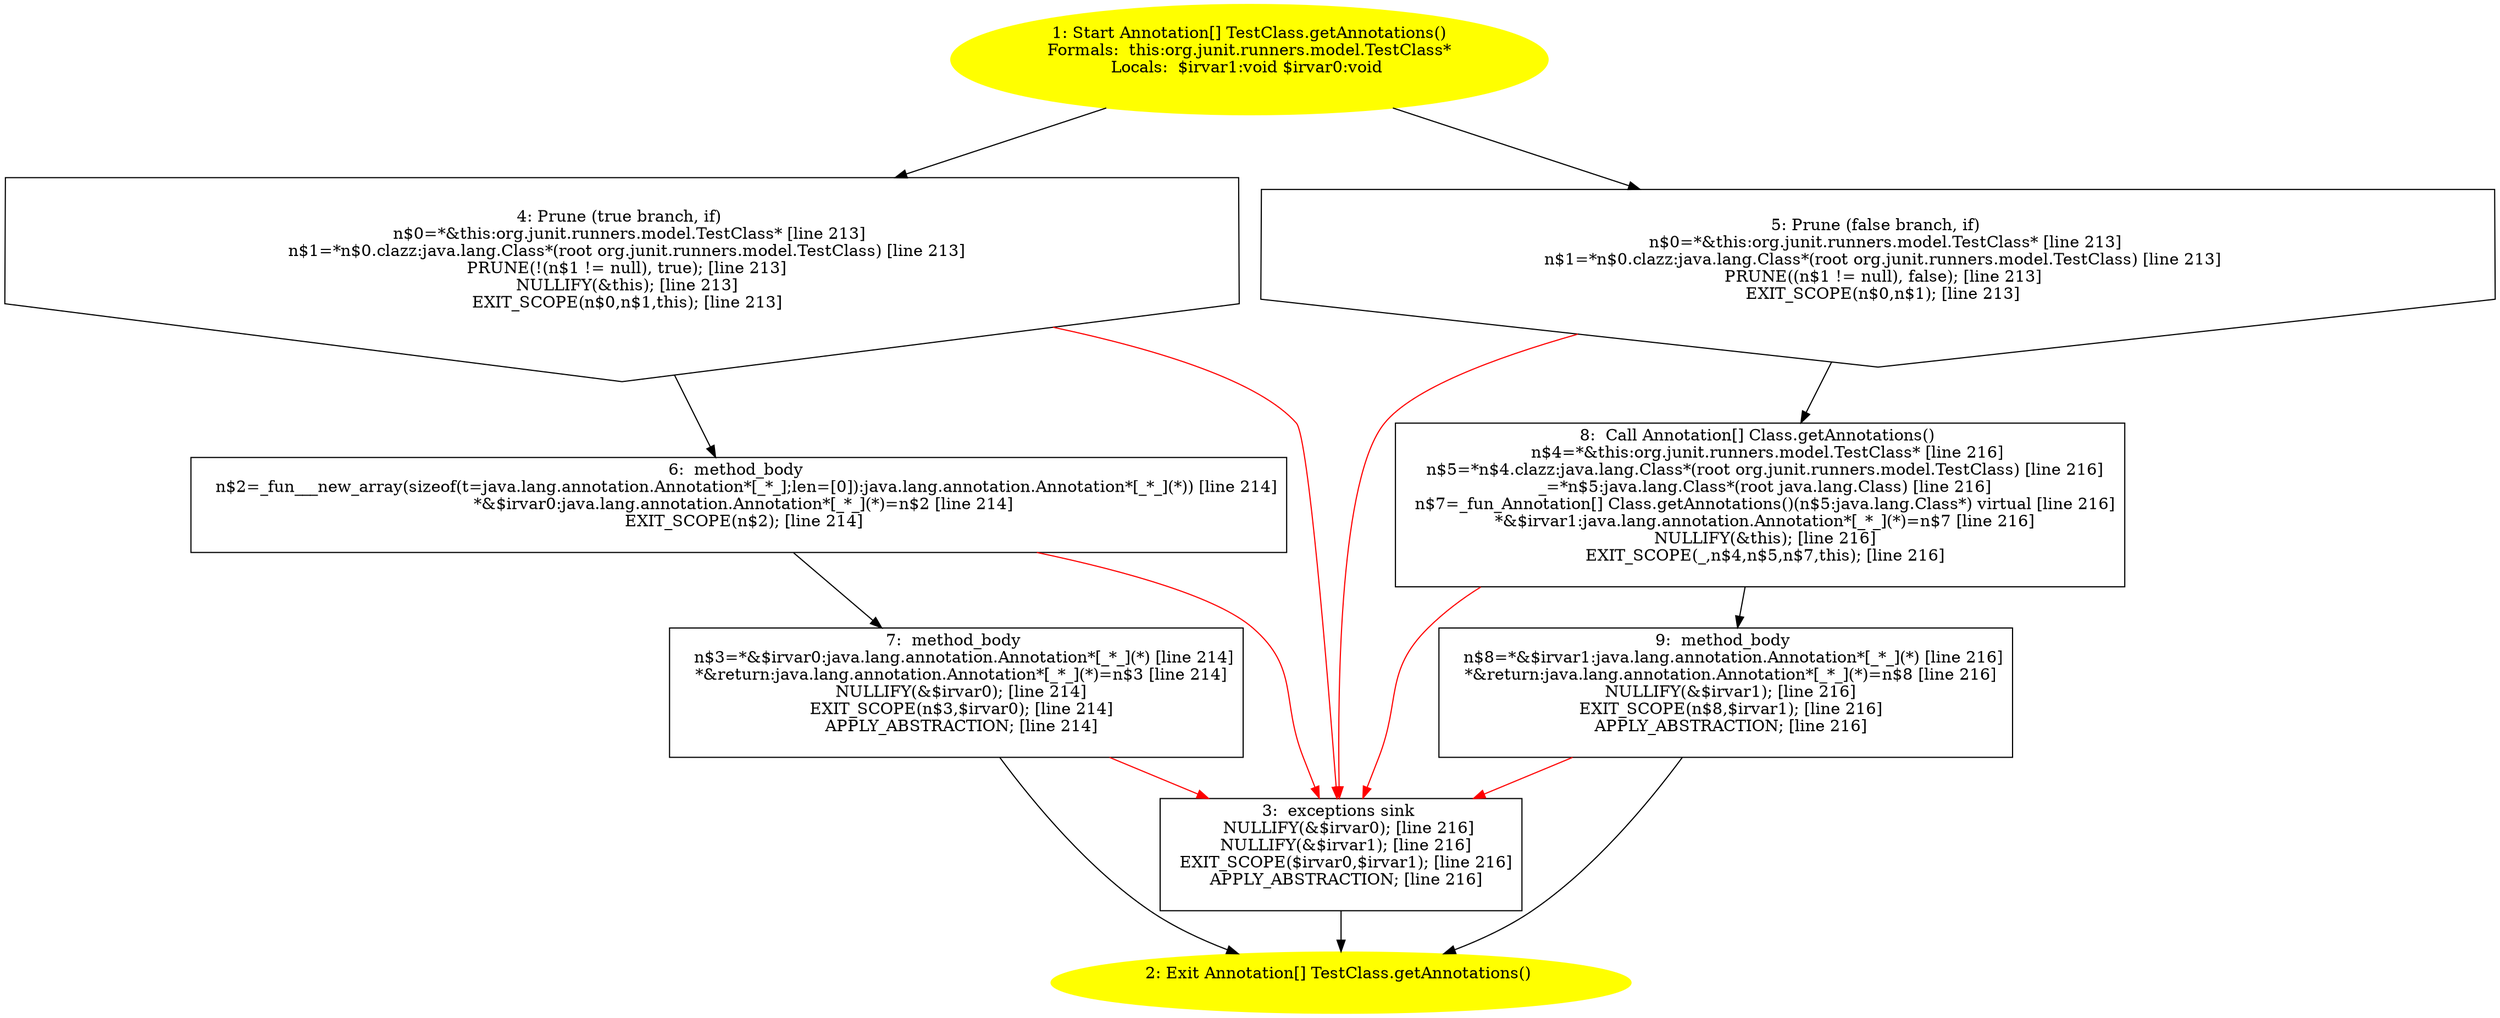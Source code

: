 /* @generated */
digraph cfg {
"org.junit.runners.model.TestClass.getAnnotations():java.lang.annotation.Annotation[].ad6dd0b920bf73ccbdbd84d6d68f90ee_1" [label="1: Start Annotation[] TestClass.getAnnotations()\nFormals:  this:org.junit.runners.model.TestClass*\nLocals:  $irvar1:void $irvar0:void \n  " color=yellow style=filled]
	

	 "org.junit.runners.model.TestClass.getAnnotations():java.lang.annotation.Annotation[].ad6dd0b920bf73ccbdbd84d6d68f90ee_1" -> "org.junit.runners.model.TestClass.getAnnotations():java.lang.annotation.Annotation[].ad6dd0b920bf73ccbdbd84d6d68f90ee_4" ;
	 "org.junit.runners.model.TestClass.getAnnotations():java.lang.annotation.Annotation[].ad6dd0b920bf73ccbdbd84d6d68f90ee_1" -> "org.junit.runners.model.TestClass.getAnnotations():java.lang.annotation.Annotation[].ad6dd0b920bf73ccbdbd84d6d68f90ee_5" ;
"org.junit.runners.model.TestClass.getAnnotations():java.lang.annotation.Annotation[].ad6dd0b920bf73ccbdbd84d6d68f90ee_2" [label="2: Exit Annotation[] TestClass.getAnnotations() \n  " color=yellow style=filled]
	

"org.junit.runners.model.TestClass.getAnnotations():java.lang.annotation.Annotation[].ad6dd0b920bf73ccbdbd84d6d68f90ee_3" [label="3:  exceptions sink \n   NULLIFY(&$irvar0); [line 216]\n  NULLIFY(&$irvar1); [line 216]\n  EXIT_SCOPE($irvar0,$irvar1); [line 216]\n  APPLY_ABSTRACTION; [line 216]\n " shape="box"]
	

	 "org.junit.runners.model.TestClass.getAnnotations():java.lang.annotation.Annotation[].ad6dd0b920bf73ccbdbd84d6d68f90ee_3" -> "org.junit.runners.model.TestClass.getAnnotations():java.lang.annotation.Annotation[].ad6dd0b920bf73ccbdbd84d6d68f90ee_2" ;
"org.junit.runners.model.TestClass.getAnnotations():java.lang.annotation.Annotation[].ad6dd0b920bf73ccbdbd84d6d68f90ee_4" [label="4: Prune (true branch, if) \n   n$0=*&this:org.junit.runners.model.TestClass* [line 213]\n  n$1=*n$0.clazz:java.lang.Class*(root org.junit.runners.model.TestClass) [line 213]\n  PRUNE(!(n$1 != null), true); [line 213]\n  NULLIFY(&this); [line 213]\n  EXIT_SCOPE(n$0,n$1,this); [line 213]\n " shape="invhouse"]
	

	 "org.junit.runners.model.TestClass.getAnnotations():java.lang.annotation.Annotation[].ad6dd0b920bf73ccbdbd84d6d68f90ee_4" -> "org.junit.runners.model.TestClass.getAnnotations():java.lang.annotation.Annotation[].ad6dd0b920bf73ccbdbd84d6d68f90ee_6" ;
	 "org.junit.runners.model.TestClass.getAnnotations():java.lang.annotation.Annotation[].ad6dd0b920bf73ccbdbd84d6d68f90ee_4" -> "org.junit.runners.model.TestClass.getAnnotations():java.lang.annotation.Annotation[].ad6dd0b920bf73ccbdbd84d6d68f90ee_3" [color="red" ];
"org.junit.runners.model.TestClass.getAnnotations():java.lang.annotation.Annotation[].ad6dd0b920bf73ccbdbd84d6d68f90ee_5" [label="5: Prune (false branch, if) \n   n$0=*&this:org.junit.runners.model.TestClass* [line 213]\n  n$1=*n$0.clazz:java.lang.Class*(root org.junit.runners.model.TestClass) [line 213]\n  PRUNE((n$1 != null), false); [line 213]\n  EXIT_SCOPE(n$0,n$1); [line 213]\n " shape="invhouse"]
	

	 "org.junit.runners.model.TestClass.getAnnotations():java.lang.annotation.Annotation[].ad6dd0b920bf73ccbdbd84d6d68f90ee_5" -> "org.junit.runners.model.TestClass.getAnnotations():java.lang.annotation.Annotation[].ad6dd0b920bf73ccbdbd84d6d68f90ee_8" ;
	 "org.junit.runners.model.TestClass.getAnnotations():java.lang.annotation.Annotation[].ad6dd0b920bf73ccbdbd84d6d68f90ee_5" -> "org.junit.runners.model.TestClass.getAnnotations():java.lang.annotation.Annotation[].ad6dd0b920bf73ccbdbd84d6d68f90ee_3" [color="red" ];
"org.junit.runners.model.TestClass.getAnnotations():java.lang.annotation.Annotation[].ad6dd0b920bf73ccbdbd84d6d68f90ee_6" [label="6:  method_body \n   n$2=_fun___new_array(sizeof(t=java.lang.annotation.Annotation*[_*_];len=[0]):java.lang.annotation.Annotation*[_*_](*)) [line 214]\n  *&$irvar0:java.lang.annotation.Annotation*[_*_](*)=n$2 [line 214]\n  EXIT_SCOPE(n$2); [line 214]\n " shape="box"]
	

	 "org.junit.runners.model.TestClass.getAnnotations():java.lang.annotation.Annotation[].ad6dd0b920bf73ccbdbd84d6d68f90ee_6" -> "org.junit.runners.model.TestClass.getAnnotations():java.lang.annotation.Annotation[].ad6dd0b920bf73ccbdbd84d6d68f90ee_7" ;
	 "org.junit.runners.model.TestClass.getAnnotations():java.lang.annotation.Annotation[].ad6dd0b920bf73ccbdbd84d6d68f90ee_6" -> "org.junit.runners.model.TestClass.getAnnotations():java.lang.annotation.Annotation[].ad6dd0b920bf73ccbdbd84d6d68f90ee_3" [color="red" ];
"org.junit.runners.model.TestClass.getAnnotations():java.lang.annotation.Annotation[].ad6dd0b920bf73ccbdbd84d6d68f90ee_7" [label="7:  method_body \n   n$3=*&$irvar0:java.lang.annotation.Annotation*[_*_](*) [line 214]\n  *&return:java.lang.annotation.Annotation*[_*_](*)=n$3 [line 214]\n  NULLIFY(&$irvar0); [line 214]\n  EXIT_SCOPE(n$3,$irvar0); [line 214]\n  APPLY_ABSTRACTION; [line 214]\n " shape="box"]
	

	 "org.junit.runners.model.TestClass.getAnnotations():java.lang.annotation.Annotation[].ad6dd0b920bf73ccbdbd84d6d68f90ee_7" -> "org.junit.runners.model.TestClass.getAnnotations():java.lang.annotation.Annotation[].ad6dd0b920bf73ccbdbd84d6d68f90ee_2" ;
	 "org.junit.runners.model.TestClass.getAnnotations():java.lang.annotation.Annotation[].ad6dd0b920bf73ccbdbd84d6d68f90ee_7" -> "org.junit.runners.model.TestClass.getAnnotations():java.lang.annotation.Annotation[].ad6dd0b920bf73ccbdbd84d6d68f90ee_3" [color="red" ];
"org.junit.runners.model.TestClass.getAnnotations():java.lang.annotation.Annotation[].ad6dd0b920bf73ccbdbd84d6d68f90ee_8" [label="8:  Call Annotation[] Class.getAnnotations() \n   n$4=*&this:org.junit.runners.model.TestClass* [line 216]\n  n$5=*n$4.clazz:java.lang.Class*(root org.junit.runners.model.TestClass) [line 216]\n  _=*n$5:java.lang.Class*(root java.lang.Class) [line 216]\n  n$7=_fun_Annotation[] Class.getAnnotations()(n$5:java.lang.Class*) virtual [line 216]\n  *&$irvar1:java.lang.annotation.Annotation*[_*_](*)=n$7 [line 216]\n  NULLIFY(&this); [line 216]\n  EXIT_SCOPE(_,n$4,n$5,n$7,this); [line 216]\n " shape="box"]
	

	 "org.junit.runners.model.TestClass.getAnnotations():java.lang.annotation.Annotation[].ad6dd0b920bf73ccbdbd84d6d68f90ee_8" -> "org.junit.runners.model.TestClass.getAnnotations():java.lang.annotation.Annotation[].ad6dd0b920bf73ccbdbd84d6d68f90ee_9" ;
	 "org.junit.runners.model.TestClass.getAnnotations():java.lang.annotation.Annotation[].ad6dd0b920bf73ccbdbd84d6d68f90ee_8" -> "org.junit.runners.model.TestClass.getAnnotations():java.lang.annotation.Annotation[].ad6dd0b920bf73ccbdbd84d6d68f90ee_3" [color="red" ];
"org.junit.runners.model.TestClass.getAnnotations():java.lang.annotation.Annotation[].ad6dd0b920bf73ccbdbd84d6d68f90ee_9" [label="9:  method_body \n   n$8=*&$irvar1:java.lang.annotation.Annotation*[_*_](*) [line 216]\n  *&return:java.lang.annotation.Annotation*[_*_](*)=n$8 [line 216]\n  NULLIFY(&$irvar1); [line 216]\n  EXIT_SCOPE(n$8,$irvar1); [line 216]\n  APPLY_ABSTRACTION; [line 216]\n " shape="box"]
	

	 "org.junit.runners.model.TestClass.getAnnotations():java.lang.annotation.Annotation[].ad6dd0b920bf73ccbdbd84d6d68f90ee_9" -> "org.junit.runners.model.TestClass.getAnnotations():java.lang.annotation.Annotation[].ad6dd0b920bf73ccbdbd84d6d68f90ee_2" ;
	 "org.junit.runners.model.TestClass.getAnnotations():java.lang.annotation.Annotation[].ad6dd0b920bf73ccbdbd84d6d68f90ee_9" -> "org.junit.runners.model.TestClass.getAnnotations():java.lang.annotation.Annotation[].ad6dd0b920bf73ccbdbd84d6d68f90ee_3" [color="red" ];
}

